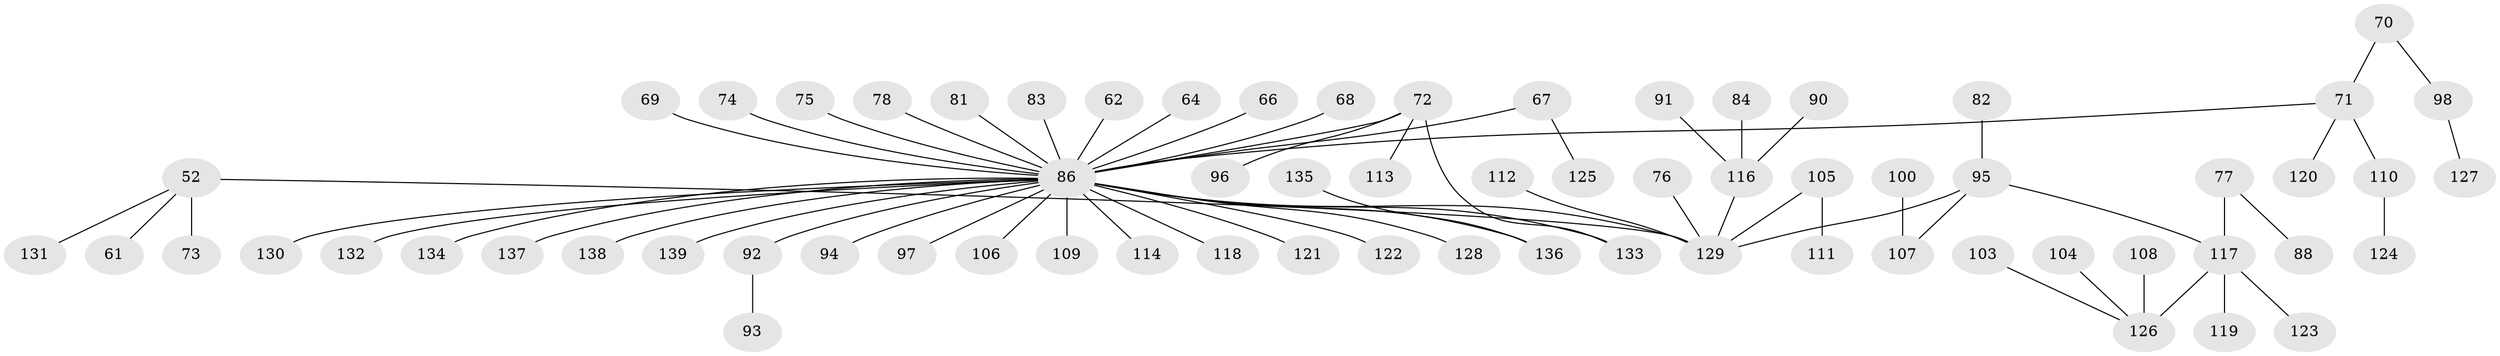 // original degree distribution, {7: 0.014388489208633094, 11: 0.007194244604316547, 2: 0.2949640287769784, 5: 0.05755395683453238, 3: 0.09352517985611511, 4: 0.05755395683453238, 1: 0.4748201438848921}
// Generated by graph-tools (version 1.1) at 2025/42/03/09/25 04:42:34]
// undirected, 69 vertices, 69 edges
graph export_dot {
graph [start="1"]
  node [color=gray90,style=filled];
  52 [super="+36"];
  61;
  62;
  64;
  66;
  67;
  68;
  69;
  70;
  71 [super="+28+58+44"];
  72;
  73;
  74 [super="+38"];
  75;
  76 [super="+56"];
  77;
  78;
  81;
  82;
  83;
  84;
  86 [super="+35+13+10+12+23+24+17+46+37+39+50+57+41"];
  88;
  90;
  91;
  92;
  93;
  94;
  95 [super="+45+79+55"];
  96;
  97;
  98;
  100;
  103;
  104;
  105;
  106;
  107 [super="+43"];
  108;
  109;
  110;
  111;
  112;
  113;
  114 [super="+60"];
  116 [super="+80"];
  117 [super="+40+54+102"];
  118;
  119;
  120;
  121;
  122;
  123;
  124;
  125;
  126 [super="+65+87+115"];
  127;
  128 [super="+31"];
  129 [super="+4+5"];
  130;
  131;
  132;
  133 [super="+63"];
  134;
  135;
  136 [super="+85"];
  137;
  138;
  139;
  52 -- 131;
  52 -- 73;
  52 -- 61;
  52 -- 129 [weight=2];
  62 -- 86;
  64 -- 86;
  66 -- 86;
  67 -- 125;
  67 -- 86;
  68 -- 86;
  69 -- 86;
  70 -- 98;
  70 -- 71;
  71 -- 110;
  71 -- 120;
  71 -- 86;
  72 -- 96;
  72 -- 113;
  72 -- 133;
  72 -- 86;
  74 -- 86;
  75 -- 86;
  76 -- 129;
  77 -- 88;
  77 -- 117;
  78 -- 86;
  81 -- 86;
  82 -- 95;
  83 -- 86;
  84 -- 116;
  86 -- 129 [weight=2];
  86 -- 132;
  86 -- 138;
  86 -- 97;
  86 -- 121;
  86 -- 109;
  86 -- 122;
  86 -- 94;
  86 -- 106;
  86 -- 130;
  86 -- 137;
  86 -- 92;
  86 -- 136;
  86 -- 128;
  86 -- 134;
  86 -- 118;
  86 -- 139;
  86 -- 114;
  86 -- 133;
  90 -- 116;
  91 -- 116;
  92 -- 93;
  95 -- 107;
  95 -- 117;
  95 -- 129;
  98 -- 127;
  100 -- 107;
  103 -- 126;
  104 -- 126;
  105 -- 111;
  105 -- 129;
  108 -- 126;
  110 -- 124;
  112 -- 129;
  116 -- 129;
  117 -- 119;
  117 -- 123;
  117 -- 126 [weight=2];
  135 -- 136;
}
